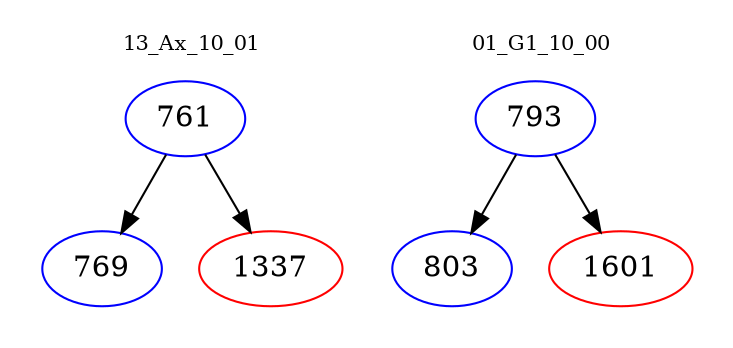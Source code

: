 digraph{
subgraph cluster_0 {
color = white
label = "13_Ax_10_01";
fontsize=10;
T0_761 [label="761", color="blue"]
T0_761 -> T0_769 [color="black"]
T0_769 [label="769", color="blue"]
T0_761 -> T0_1337 [color="black"]
T0_1337 [label="1337", color="red"]
}
subgraph cluster_1 {
color = white
label = "01_G1_10_00";
fontsize=10;
T1_793 [label="793", color="blue"]
T1_793 -> T1_803 [color="black"]
T1_803 [label="803", color="blue"]
T1_793 -> T1_1601 [color="black"]
T1_1601 [label="1601", color="red"]
}
}
